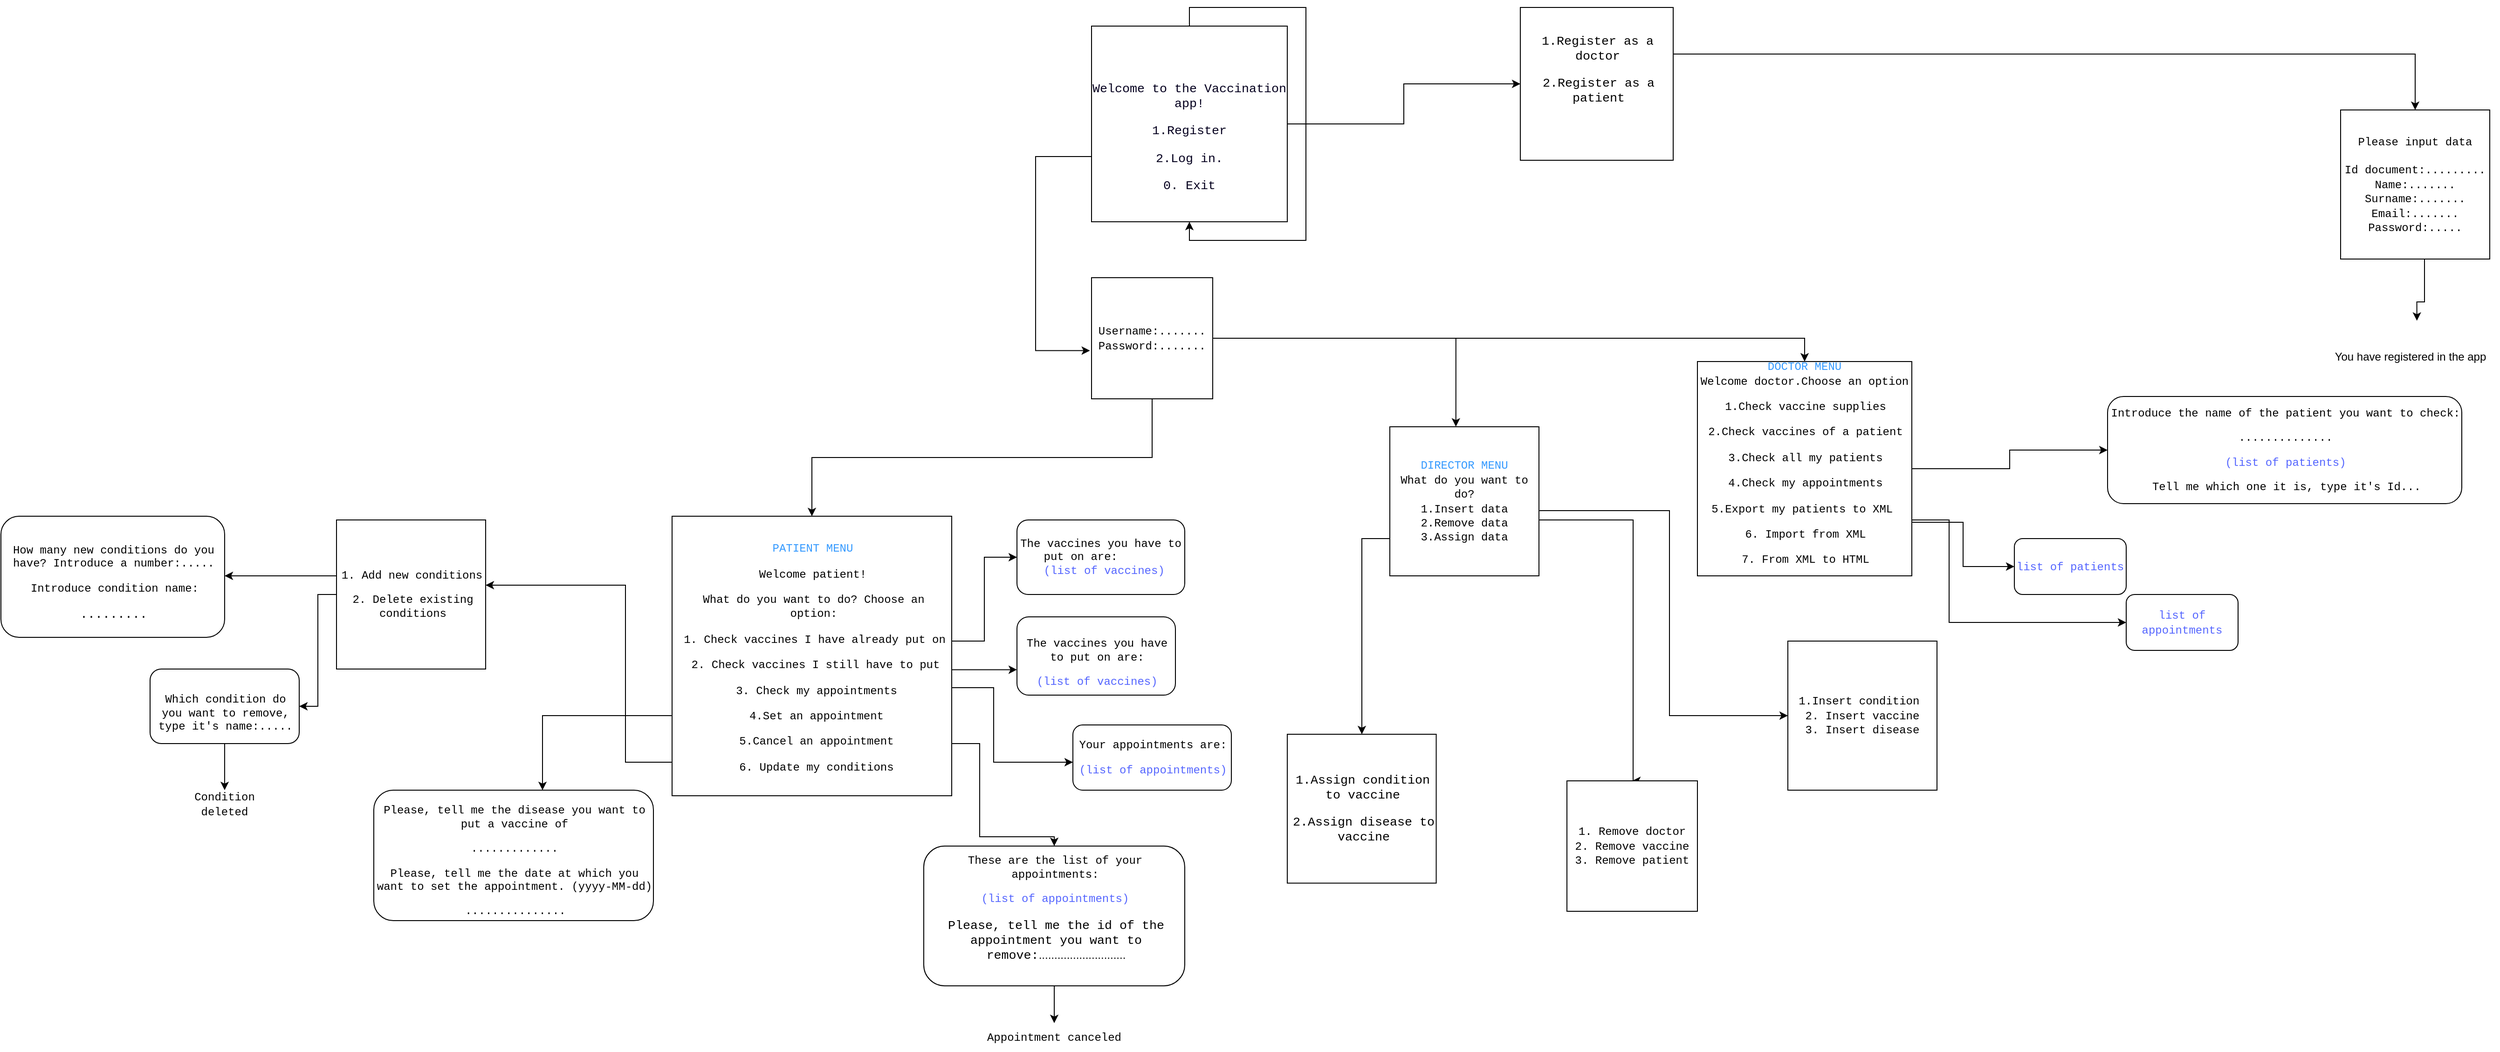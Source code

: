 <mxfile version="21.2.1" type="device">
  <diagram name="Página-1" id="_i81Xd9ckMjUkijjxAwh">
    <mxGraphModel dx="5470" dy="3653" grid="1" gridSize="10" guides="1" tooltips="1" connect="1" arrows="1" fold="1" page="1" pageScale="1" pageWidth="827" pageHeight="1169" math="0" shadow="0">
      <root>
        <mxCell id="0" />
        <mxCell id="1" parent="0" />
        <mxCell id="jmgHsOFiRTPEXdujloW--13" style="edgeStyle=orthogonalEdgeStyle;rounded=0;orthogonalLoop=1;jettySize=auto;html=1;" parent="1" source="TQERzV5RkQwyqlUsKJya-1" target="jmgHsOFiRTPEXdujloW--14" edge="1">
          <mxGeometry relative="1" as="geometry">
            <mxPoint x="790.0" y="-880" as="targetPoint" />
            <Array as="points">
              <mxPoint x="1500" y="-1080" />
            </Array>
          </mxGeometry>
        </mxCell>
        <mxCell id="TQERzV5RkQwyqlUsKJya-1" value="&lt;div style=&quot;padding: 0px 0px 0px 2px;&quot;&gt;&lt;div style=&quot;font-family: &amp;quot;Courier New&amp;quot;; font-size: 10pt;&quot;&gt;&lt;p style=&quot;&quot;&gt;&lt;span style=&quot;background-color: rgb(255, 255, 255); font-size: 10pt;&quot;&gt;1.Register as a doctor&lt;/span&gt;&lt;br&gt;&lt;/p&gt;&lt;div style=&quot;color: rgb(0, 0, 0); padding: 0px 0px 0px 2px;&quot;&gt;&lt;div style=&quot;font-size: 10pt;&quot;&gt;&lt;p style=&quot;&quot;&gt;&lt;span style=&quot;background-color: rgb(255, 255, 255);&quot;&gt;2.Register as a patient&lt;/span&gt;&lt;/p&gt;&lt;/div&gt;&lt;span style=&quot;background-color: rgb(255, 255, 255);&quot;&gt;&lt;br&gt;&lt;/span&gt;&lt;/div&gt;&lt;/div&gt;&lt;br&gt;&lt;/div&gt;" style="whiteSpace=wrap;html=1;aspect=fixed;" parent="1" vertex="1">
          <mxGeometry x="540" y="-1130" width="164" height="164" as="geometry" />
        </mxCell>
        <mxCell id="TQERzV5RkQwyqlUsKJya-3" style="edgeStyle=orthogonalEdgeStyle;rounded=0;orthogonalLoop=1;jettySize=auto;html=1;exitX=0.5;exitY=1;exitDx=0;exitDy=0;" parent="1" source="TQERzV5RkQwyqlUsKJya-1" target="TQERzV5RkQwyqlUsKJya-1" edge="1">
          <mxGeometry relative="1" as="geometry" />
        </mxCell>
        <mxCell id="TQERzV5RkQwyqlUsKJya-7" style="edgeStyle=orthogonalEdgeStyle;rounded=0;orthogonalLoop=1;jettySize=auto;html=1;exitX=0.5;exitY=1;exitDx=0;exitDy=0;" parent="1" source="TQERzV5RkQwyqlUsKJya-1" target="TQERzV5RkQwyqlUsKJya-1" edge="1">
          <mxGeometry relative="1" as="geometry" />
        </mxCell>
        <mxCell id="jmgHsOFiRTPEXdujloW--5" style="edgeStyle=orthogonalEdgeStyle;rounded=0;orthogonalLoop=1;jettySize=auto;html=1;entryX=0;entryY=0.5;entryDx=0;entryDy=0;" parent="1" source="jmgHsOFiRTPEXdujloW--1" target="TQERzV5RkQwyqlUsKJya-1" edge="1">
          <mxGeometry relative="1" as="geometry" />
        </mxCell>
        <mxCell id="jmgHsOFiRTPEXdujloW--6" style="edgeStyle=orthogonalEdgeStyle;rounded=0;orthogonalLoop=1;jettySize=auto;html=1;entryX=-0.013;entryY=0.602;entryDx=0;entryDy=0;entryPerimeter=0;" parent="1" source="jmgHsOFiRTPEXdujloW--1" target="jmgHsOFiRTPEXdujloW--4" edge="1">
          <mxGeometry relative="1" as="geometry">
            <mxPoint x="20" y="-760" as="targetPoint" />
            <Array as="points">
              <mxPoint x="20" y="-970" />
              <mxPoint x="20" y="-762" />
            </Array>
          </mxGeometry>
        </mxCell>
        <mxCell id="jmgHsOFiRTPEXdujloW--1" value="&lt;br&gt;&lt;br style=&quot;border-color: var(--border-color);&quot;&gt;&lt;p style=&quot;border-color: var(--border-color); font-family: &amp;quot;Courier New&amp;quot;; font-size: 13.333px;&quot;&gt;&lt;font style=&quot;border-color: var(--border-color); background-color: rgb(255, 255, 255);&quot; color=&quot;#05001f&quot;&gt;Welcome to the Vaccination app!&lt;/font&gt;&lt;/p&gt;&lt;p style=&quot;border-color: var(--border-color); font-family: &amp;quot;Courier New&amp;quot;; font-size: 13.333px;&quot;&gt;&lt;font style=&quot;border-color: var(--border-color); background-color: rgb(255, 255, 255);&quot; color=&quot;#05001f&quot;&gt;1.Register&lt;/font&gt;&lt;/p&gt;&lt;p style=&quot;border-color: var(--border-color); font-family: &amp;quot;Courier New&amp;quot;; font-size: 13.333px;&quot;&gt;&lt;font style=&quot;border-color: var(--border-color); background-color: rgb(255, 255, 255);&quot; color=&quot;#05001f&quot;&gt;2.Log in.&lt;/font&gt;&lt;/p&gt;&lt;p style=&quot;border-color: var(--border-color); font-family: &amp;quot;Courier New&amp;quot;; font-size: 13.333px;&quot;&gt;&lt;font style=&quot;border-color: var(--border-color); background-color: rgb(255, 255, 255);&quot; color=&quot;#05001f&quot;&gt;0. Exit&lt;/font&gt;&lt;/p&gt;" style="whiteSpace=wrap;html=1;aspect=fixed;" parent="1" vertex="1">
          <mxGeometry x="80" y="-1110" width="210" height="210" as="geometry" />
        </mxCell>
        <mxCell id="jmgHsOFiRTPEXdujloW--8" style="edgeStyle=orthogonalEdgeStyle;rounded=0;orthogonalLoop=1;jettySize=auto;html=1;entryX=0.443;entryY=-0.001;entryDx=0;entryDy=0;entryPerimeter=0;" parent="1" source="jmgHsOFiRTPEXdujloW--4" target="jmgHsOFiRTPEXdujloW--9" edge="1">
          <mxGeometry relative="1" as="geometry">
            <mxPoint x="360" y="-680.0" as="targetPoint" />
            <Array as="points">
              <mxPoint x="471" y="-775" />
            </Array>
          </mxGeometry>
        </mxCell>
        <mxCell id="jmgHsOFiRTPEXdujloW--19" style="edgeStyle=orthogonalEdgeStyle;rounded=0;orthogonalLoop=1;jettySize=auto;html=1;exitX=1;exitY=0.5;exitDx=0;exitDy=0;entryX=0.5;entryY=0;entryDx=0;entryDy=0;" parent="1" source="jmgHsOFiRTPEXdujloW--4" target="jmgHsOFiRTPEXdujloW--18" edge="1">
          <mxGeometry relative="1" as="geometry">
            <mxPoint x="660" y="-750" as="targetPoint" />
            <Array as="points">
              <mxPoint x="845" y="-775" />
            </Array>
          </mxGeometry>
        </mxCell>
        <mxCell id="jmgHsOFiRTPEXdujloW--20" style="edgeStyle=orthogonalEdgeStyle;rounded=0;orthogonalLoop=1;jettySize=auto;html=1;exitX=0.5;exitY=1;exitDx=0;exitDy=0;" parent="1" source="jmgHsOFiRTPEXdujloW--4" target="jmgHsOFiRTPEXdujloW--21" edge="1">
          <mxGeometry relative="1" as="geometry">
            <mxPoint x="145.333" y="-630" as="targetPoint" />
          </mxGeometry>
        </mxCell>
        <mxCell id="jmgHsOFiRTPEXdujloW--4" value="&lt;font face=&quot;Courier New&quot;&gt;Username:.......&lt;br&gt;Password:.......&lt;/font&gt;" style="whiteSpace=wrap;html=1;aspect=fixed;" parent="1" vertex="1">
          <mxGeometry x="80" y="-840" width="130" height="130" as="geometry" />
        </mxCell>
        <mxCell id="jmgHsOFiRTPEXdujloW--7" style="edgeStyle=orthogonalEdgeStyle;rounded=0;orthogonalLoop=1;jettySize=auto;html=1;" parent="1" source="jmgHsOFiRTPEXdujloW--1" target="jmgHsOFiRTPEXdujloW--1" edge="1">
          <mxGeometry relative="1" as="geometry">
            <Array as="points">
              <mxPoint x="185" y="-1130" />
              <mxPoint x="310" y="-1130" />
              <mxPoint x="310" y="-880" />
              <mxPoint x="185" y="-880" />
            </Array>
          </mxGeometry>
        </mxCell>
        <mxCell id="jmgHsOFiRTPEXdujloW--22" style="edgeStyle=orthogonalEdgeStyle;rounded=0;orthogonalLoop=1;jettySize=auto;html=1;entryX=0;entryY=0.5;entryDx=0;entryDy=0;" parent="1" source="jmgHsOFiRTPEXdujloW--9" target="jmgHsOFiRTPEXdujloW--23" edge="1">
          <mxGeometry relative="1" as="geometry">
            <mxPoint x="700" y="-370" as="targetPoint" />
            <Array as="points">
              <mxPoint x="700" y="-590" />
              <mxPoint x="700" y="-370" />
            </Array>
          </mxGeometry>
        </mxCell>
        <mxCell id="jmgHsOFiRTPEXdujloW--24" style="edgeStyle=orthogonalEdgeStyle;rounded=0;orthogonalLoop=1;jettySize=auto;html=1;exitX=1;exitY=0.75;exitDx=0;exitDy=0;" parent="1" source="jmgHsOFiRTPEXdujloW--9" edge="1">
          <mxGeometry relative="1" as="geometry">
            <mxPoint x="660" y="-300" as="targetPoint" />
            <Array as="points">
              <mxPoint x="560" y="-580" />
              <mxPoint x="661" y="-580" />
              <mxPoint x="661" y="-300" />
            </Array>
          </mxGeometry>
        </mxCell>
        <mxCell id="jmgHsOFiRTPEXdujloW--26" style="edgeStyle=orthogonalEdgeStyle;rounded=0;orthogonalLoop=1;jettySize=auto;html=1;exitX=0.5;exitY=1;exitDx=0;exitDy=0;" parent="1" source="jmgHsOFiRTPEXdujloW--9" target="jmgHsOFiRTPEXdujloW--27" edge="1">
          <mxGeometry relative="1" as="geometry">
            <mxPoint x="480.231" y="-320" as="targetPoint" />
            <Array as="points">
              <mxPoint x="400" y="-520" />
              <mxPoint x="400" y="-560" />
              <mxPoint x="370" y="-560" />
            </Array>
          </mxGeometry>
        </mxCell>
        <mxCell id="jmgHsOFiRTPEXdujloW--9" value="&lt;font face=&quot;Courier New&quot;&gt;&lt;font color=&quot;#3399ff&quot;&gt;DIRECTOR MENU&lt;/font&gt;&lt;br&gt;What do you want to do?&lt;br&gt;1.Insert data&lt;br&gt;2.Remove data&lt;br&gt;3.Assign data&lt;br&gt;&lt;/font&gt;" style="whiteSpace=wrap;html=1;aspect=fixed;" parent="1" vertex="1">
          <mxGeometry x="400" y="-680" width="160" height="160" as="geometry" />
        </mxCell>
        <mxCell id="jmgHsOFiRTPEXdujloW--49" style="edgeStyle=orthogonalEdgeStyle;rounded=0;orthogonalLoop=1;jettySize=auto;html=1;entryX=0.536;entryY=-0.276;entryDx=0;entryDy=0;entryPerimeter=0;" parent="1" source="jmgHsOFiRTPEXdujloW--14" target="jmgHsOFiRTPEXdujloW--16" edge="1">
          <mxGeometry relative="1" as="geometry">
            <Array as="points">
              <mxPoint x="1510" y="-814" />
            </Array>
          </mxGeometry>
        </mxCell>
        <mxCell id="jmgHsOFiRTPEXdujloW--14" value="&lt;font face=&quot;Courier New&quot;&gt;Please input data&lt;br&gt;&lt;br&gt;Id document:.........&lt;br&gt;Name:.......&lt;br&gt;Surname:.......&lt;br&gt;Email:.......&lt;br&gt;Password:.....&lt;/font&gt;" style="whiteSpace=wrap;html=1;aspect=fixed;" parent="1" vertex="1">
          <mxGeometry x="1420" y="-1020" width="160" height="160" as="geometry" />
        </mxCell>
        <mxCell id="jmgHsOFiRTPEXdujloW--16" value="You have registered in the app" style="text;html=1;strokeColor=none;fillColor=none;align=center;verticalAlign=middle;whiteSpace=wrap;rounded=0;" parent="1" vertex="1">
          <mxGeometry x="1400" y="-780" width="190" height="50" as="geometry" />
        </mxCell>
        <mxCell id="jmgHsOFiRTPEXdujloW--50" style="edgeStyle=orthogonalEdgeStyle;rounded=0;orthogonalLoop=1;jettySize=auto;html=1;" parent="1" source="jmgHsOFiRTPEXdujloW--18" target="jmgHsOFiRTPEXdujloW--51" edge="1">
          <mxGeometry relative="1" as="geometry">
            <mxPoint x="1150" y="-655" as="targetPoint" />
          </mxGeometry>
        </mxCell>
        <mxCell id="jmgHsOFiRTPEXdujloW--52" style="edgeStyle=orthogonalEdgeStyle;rounded=0;orthogonalLoop=1;jettySize=auto;html=1;exitX=1;exitY=0.75;exitDx=0;exitDy=0;" parent="1" source="jmgHsOFiRTPEXdujloW--18" target="jmgHsOFiRTPEXdujloW--53" edge="1">
          <mxGeometry relative="1" as="geometry">
            <mxPoint x="1130" y="-530" as="targetPoint" />
          </mxGeometry>
        </mxCell>
        <mxCell id="jmgHsOFiRTPEXdujloW--54" style="edgeStyle=orthogonalEdgeStyle;rounded=0;orthogonalLoop=1;jettySize=auto;html=1;" parent="1" source="jmgHsOFiRTPEXdujloW--18" target="jmgHsOFiRTPEXdujloW--55" edge="1">
          <mxGeometry relative="1" as="geometry">
            <mxPoint x="1250" y="-470" as="targetPoint" />
            <Array as="points">
              <mxPoint x="1000" y="-580" />
              <mxPoint x="1000" y="-470" />
              <mxPoint x="1060" y="-470" />
            </Array>
          </mxGeometry>
        </mxCell>
        <mxCell id="jmgHsOFiRTPEXdujloW--18" value="&lt;font style=&quot;font-size: 12px;&quot; face=&quot;Courier New&quot;&gt;&lt;font color=&quot;#3399ff&quot;&gt;DOCTOR MENU&lt;br&gt;&lt;/font&gt;&lt;span style=&quot;background-color: initial;&quot;&gt;&lt;span style=&quot;&quot;&gt;Welcome doctor.Choose an &lt;/span&gt;&lt;font style=&quot;font-size: 12px;&quot;&gt;option&lt;/font&gt;&lt;/span&gt;&lt;font style=&quot;font-size: 12px;&quot; color=&quot;#3399ff&quot;&gt;&lt;br&gt;&lt;/font&gt;&lt;/font&gt;&lt;div style=&quot;padding: 0px 0px 0px 2px;&quot;&gt;&lt;div style=&quot;&quot;&gt;&lt;p style=&quot;&quot;&gt;&lt;font style=&quot;font-size: 12px;&quot; face=&quot;Courier New&quot;&gt;1.Check vaccine supplies&lt;/font&gt;&lt;/p&gt;&lt;p style=&quot;&quot;&gt;&lt;font style=&quot;font-size: 12px;&quot; face=&quot;Courier New&quot;&gt;2.Check vaccines of a patient&lt;/font&gt;&lt;/p&gt;&lt;p style=&quot;&quot;&gt;&lt;font style=&quot;font-size: 12px;&quot; face=&quot;Courier New&quot;&gt;3.Check all my patients&lt;/font&gt;&lt;/p&gt;&lt;p style=&quot;&quot;&gt;&lt;font style=&quot;font-size: 12px;&quot; face=&quot;Courier New&quot;&gt;4.Check my appointments&lt;/font&gt;&lt;/p&gt;&lt;p style=&quot;&quot;&gt;&lt;font style=&quot;font-size: 12px;&quot; face=&quot;Courier New&quot;&gt;5.Export my patients to XML&amp;nbsp;&lt;/font&gt;&lt;/p&gt;&lt;p style=&quot;&quot;&gt;&lt;font style=&quot;font-size: 12px;&quot; face=&quot;Courier New&quot;&gt;6. Import from XML&lt;/font&gt;&lt;/p&gt;&lt;p style=&quot;&quot;&gt;&lt;font style=&quot;font-size: 12px;&quot; face=&quot;Courier New&quot;&gt;7. From XML to HTML&lt;/font&gt;&lt;/p&gt;&lt;/div&gt;&lt;/div&gt;" style="whiteSpace=wrap;html=1;aspect=fixed;" parent="1" vertex="1">
          <mxGeometry x="730" y="-750" width="230" height="230" as="geometry" />
        </mxCell>
        <mxCell id="jmgHsOFiRTPEXdujloW--28" style="edgeStyle=orthogonalEdgeStyle;rounded=0;orthogonalLoop=1;jettySize=auto;html=1;exitX=1.001;exitY=0.549;exitDx=0;exitDy=0;exitPerimeter=0;" parent="1" source="jmgHsOFiRTPEXdujloW--21" target="jmgHsOFiRTPEXdujloW--29" edge="1">
          <mxGeometry relative="1" as="geometry">
            <mxPoint x="30" y="-434" as="targetPoint" />
            <Array as="points">
              <mxPoint x="-60" y="-419" />
              <mxPoint x="-60" y="-419" />
            </Array>
          </mxGeometry>
        </mxCell>
        <mxCell id="jmgHsOFiRTPEXdujloW--30" style="edgeStyle=orthogonalEdgeStyle;rounded=0;orthogonalLoop=1;jettySize=auto;html=1;" parent="1" source="jmgHsOFiRTPEXdujloW--21" target="jmgHsOFiRTPEXdujloW--31" edge="1">
          <mxGeometry relative="1" as="geometry">
            <mxPoint y="-540" as="targetPoint" />
            <Array as="points">
              <mxPoint x="-35" y="-450" />
              <mxPoint x="-35" y="-540" />
            </Array>
          </mxGeometry>
        </mxCell>
        <mxCell id="jmgHsOFiRTPEXdujloW--32" style="edgeStyle=orthogonalEdgeStyle;rounded=0;orthogonalLoop=1;jettySize=auto;html=1;" parent="1" source="jmgHsOFiRTPEXdujloW--21" target="jmgHsOFiRTPEXdujloW--33" edge="1">
          <mxGeometry relative="1" as="geometry">
            <mxPoint x="20" y="-320" as="targetPoint" />
            <Array as="points">
              <mxPoint x="-25" y="-400" />
              <mxPoint x="-25" y="-320" />
            </Array>
          </mxGeometry>
        </mxCell>
        <mxCell id="jmgHsOFiRTPEXdujloW--34" style="edgeStyle=orthogonalEdgeStyle;rounded=0;orthogonalLoop=1;jettySize=auto;html=1;" parent="1" source="jmgHsOFiRTPEXdujloW--21" target="jmgHsOFiRTPEXdujloW--35" edge="1">
          <mxGeometry relative="1" as="geometry">
            <mxPoint x="-510.0" y="-270" as="targetPoint" />
            <Array as="points">
              <mxPoint x="-509" y="-370" />
              <mxPoint x="-509" y="-270" />
            </Array>
          </mxGeometry>
        </mxCell>
        <mxCell id="jmgHsOFiRTPEXdujloW--36" style="edgeStyle=orthogonalEdgeStyle;rounded=0;orthogonalLoop=1;jettySize=auto;html=1;" parent="1" source="jmgHsOFiRTPEXdujloW--21" target="jmgHsOFiRTPEXdujloW--37" edge="1">
          <mxGeometry relative="1" as="geometry">
            <mxPoint x="-20.0" y="-240" as="targetPoint" />
            <Array as="points">
              <mxPoint x="-40" y="-340" />
              <mxPoint x="-40" y="-240" />
            </Array>
          </mxGeometry>
        </mxCell>
        <mxCell id="jmgHsOFiRTPEXdujloW--40" style="edgeStyle=orthogonalEdgeStyle;rounded=0;orthogonalLoop=1;jettySize=auto;html=1;" parent="1" source="jmgHsOFiRTPEXdujloW--21" target="jmgHsOFiRTPEXdujloW--42" edge="1">
          <mxGeometry relative="1" as="geometry">
            <mxPoint x="-480" y="-433" as="targetPoint" />
            <Array as="points">
              <mxPoint x="-420" y="-320" />
              <mxPoint x="-420" y="-510" />
            </Array>
          </mxGeometry>
        </mxCell>
        <mxCell id="jmgHsOFiRTPEXdujloW--21" value="&lt;div style=&quot;padding: 0px 0px 0px 2px;&quot;&gt;&lt;font face=&quot;Courier New&quot;&gt;&lt;br&gt;&lt;/font&gt;&lt;div style=&quot;&quot;&gt;&lt;font face=&quot;Courier New&quot;&gt;&lt;font color=&quot;#3399ff&quot;&gt;PATIENT MENU&lt;/font&gt;&lt;br&gt;&lt;/font&gt;&lt;p style=&quot;&quot;&gt;&lt;font style=&quot;font-size: 12px;&quot; face=&quot;Courier New&quot;&gt;Welcome patient!&lt;/font&gt;&lt;/p&gt;&lt;div style=&quot;padding: 0px 0px 0px 2px;&quot;&gt;&lt;div style=&quot;&quot;&gt;&lt;p style=&quot;&quot;&gt;&lt;font style=&quot;font-size: 12px;&quot; face=&quot;Courier New&quot;&gt;What do you want to do? Choose an option:&lt;/font&gt;&lt;/p&gt;&lt;div style=&quot;padding: 0px 0px 0px 2px;&quot;&gt;&lt;div style=&quot;&quot;&gt;&lt;p style=&quot;&quot;&gt;&lt;font style=&quot;font-size: 12px;&quot; face=&quot;Courier New&quot;&gt;1. Check vaccines I have already put on&lt;/font&gt;&lt;/p&gt;&lt;div style=&quot;padding: 0px 0px 0px 2px;&quot;&gt;&lt;div style=&quot;&quot;&gt;&lt;p style=&quot;&quot;&gt;&lt;font style=&quot;font-size: 12px;&quot; face=&quot;Courier New&quot;&gt;2. Check vaccines I still have to put&lt;/font&gt;&lt;/p&gt;&lt;div style=&quot;padding: 0px 0px 0px 2px;&quot;&gt;&lt;div style=&quot;&quot;&gt;&lt;p style=&quot;&quot;&gt;&lt;font style=&quot;font-size: 12px;&quot; face=&quot;Courier New&quot;&gt;3. Check my appointments&lt;/font&gt;&lt;/p&gt;&lt;p style=&quot;&quot;&gt;&lt;font face=&quot;Courier New&quot;&gt;4.Set an appointment&lt;/font&gt;&lt;/p&gt;&lt;p style=&quot;&quot;&gt;&lt;font face=&quot;Courier New&quot;&gt;5.Cancel an appointment&lt;/font&gt;&lt;/p&gt;&lt;p style=&quot;&quot;&gt;&lt;font face=&quot;Courier New&quot;&gt;6. Update my conditions&lt;/font&gt;&lt;/p&gt;&lt;/div&gt;&lt;/div&gt;&lt;/div&gt;&lt;/div&gt;&lt;/div&gt;&lt;/div&gt;&lt;/div&gt;&lt;/div&gt;&lt;/div&gt;&lt;/div&gt;" style="whiteSpace=wrap;html=1;aspect=fixed;" parent="1" vertex="1">
          <mxGeometry x="-370" y="-584" width="300" height="300" as="geometry" />
        </mxCell>
        <mxCell id="jmgHsOFiRTPEXdujloW--23" value="&lt;font face=&quot;Courier New&quot;&gt;1.Insert condition&amp;nbsp;&lt;br&gt;2. Insert vaccine&lt;br&gt;3. Insert disease&lt;/font&gt;" style="whiteSpace=wrap;html=1;aspect=fixed;" parent="1" vertex="1">
          <mxGeometry x="827" y="-450" width="160" height="160" as="geometry" />
        </mxCell>
        <mxCell id="jmgHsOFiRTPEXdujloW--25" value="&lt;font face=&quot;Courier New&quot;&gt;1. Remove doctor&lt;br&gt;2. Remove vaccine&lt;br&gt;3. Remove patient&lt;/font&gt;" style="whiteSpace=wrap;html=1;aspect=fixed;" parent="1" vertex="1">
          <mxGeometry x="590" y="-300" width="140" height="140" as="geometry" />
        </mxCell>
        <mxCell id="jmgHsOFiRTPEXdujloW--27" value="&lt;div style=&quot;padding: 0px 0px 0px 2px;&quot;&gt;&lt;div style=&quot;font-family: &amp;quot;Courier New&amp;quot;; font-size: 10pt;&quot;&gt;&lt;p style=&quot;&quot;&gt;1.Assign condition to vaccine&lt;/p&gt;&lt;div style=&quot;padding: 0px 0px 0px 2px;&quot;&gt;&lt;div style=&quot;font-size: 10pt;&quot;&gt;&lt;p style=&quot;&quot;&gt;2.Assign disease to vaccine&lt;/p&gt;&lt;/div&gt;&lt;/div&gt;&lt;/div&gt;&lt;/div&gt;" style="whiteSpace=wrap;html=1;aspect=fixed;" parent="1" vertex="1">
          <mxGeometry x="290" y="-350" width="159.77" height="159.77" as="geometry" />
        </mxCell>
        <mxCell id="jmgHsOFiRTPEXdujloW--29" value="&lt;div style=&quot;padding: 0px 0px 0px 2px;&quot;&gt;&lt;br&gt;&lt;div style=&quot;font-family: &amp;quot;Courier New&amp;quot;;&quot;&gt;&lt;br&gt;&lt;p style=&quot;&quot;&gt;&lt;font style=&quot;font-size: 12px;&quot;&gt;The vaccines you have to put on are:&lt;/font&gt;&lt;/p&gt;&lt;p style=&quot;&quot;&gt;&lt;font color=&quot;#5465ff&quot; style=&quot;font-size: 12px;&quot;&gt;(list of vaccines)&lt;/font&gt;&lt;/p&gt;&lt;/div&gt;&lt;br&gt;&lt;/div&gt;" style="rounded=1;whiteSpace=wrap;html=1;" parent="1" vertex="1">
          <mxGeometry y="-476" width="170" height="84" as="geometry" />
        </mxCell>
        <mxCell id="jmgHsOFiRTPEXdujloW--31" value="&lt;p style=&quot;border-color: var(--border-color); font-family: &amp;quot;Courier New&amp;quot;;&quot;&gt;&lt;font style=&quot;border-color: var(--border-color);&quot;&gt;The vaccines you have to &lt;span style=&quot;white-space: pre;&quot;&gt; &lt;/span&gt;put on are:&amp;nbsp; &amp;nbsp; &amp;nbsp; &amp;nbsp; &amp;nbsp;&lt;/font&gt;&lt;span style=&quot;color: rgb(84, 101, 255); background-color: initial;&quot;&gt;(list of vaccines)&lt;/span&gt;&lt;/p&gt;" style="rounded=1;whiteSpace=wrap;html=1;" parent="1" vertex="1">
          <mxGeometry y="-580" width="180" height="80" as="geometry" />
        </mxCell>
        <mxCell id="jmgHsOFiRTPEXdujloW--33" value="&lt;div style=&quot;padding: 0px 0px 0px 2px;&quot;&gt;&lt;br&gt;&lt;div style=&quot;font-family: &amp;quot;Courier New&amp;quot;;&quot;&gt;&lt;br&gt;&lt;p style=&quot;&quot;&gt;&lt;font style=&quot;font-size: 12px;&quot;&gt;Your appointments are:&lt;/font&gt;&lt;/p&gt;&lt;p style=&quot;&quot;&gt;&lt;font style=&quot;font-size: 12px;&quot;&gt;&lt;font color=&quot;#5465ff&quot;&gt;(list of appointments)&lt;/font&gt;&lt;br&gt;&lt;/font&gt;&lt;/p&gt;&lt;div&gt;&lt;font style=&quot;font-size: 12px;&quot;&gt;&lt;span style=&quot;color: rgb(84, 101, 255);&quot;&gt;&lt;br&gt;&lt;/span&gt;&lt;/font&gt;&lt;/div&gt;&lt;/div&gt;&lt;br&gt;&lt;/div&gt;" style="rounded=1;whiteSpace=wrap;html=1;" parent="1" vertex="1">
          <mxGeometry x="60" y="-360" width="170" height="70" as="geometry" />
        </mxCell>
        <mxCell id="jmgHsOFiRTPEXdujloW--35" value="&lt;div style=&quot;padding: 0px 0px 0px 2px;&quot;&gt;&lt;div style=&quot;font-family: &amp;quot;Courier New&amp;quot;;&quot;&gt;&lt;br&gt;&lt;p style=&quot;&quot;&gt;Please, tell me the disease you want to put a vaccine of&lt;/p&gt;&lt;p style=&quot;&quot;&gt;.............&lt;/p&gt;&lt;p style=&quot;&quot;&gt;&lt;span style=&quot;background-color: initial;&quot;&gt;Please, tell me the date at which you want to set the appointment. (yyyy-MM-dd)&lt;/span&gt;&lt;/p&gt;&lt;div style=&quot;padding: 0px 0px 0px 2px;&quot;&gt;...............&lt;/div&gt;&lt;/div&gt;&lt;br&gt;&lt;/div&gt;" style="rounded=1;whiteSpace=wrap;html=1;" parent="1" vertex="1">
          <mxGeometry x="-690" y="-290" width="300" height="140" as="geometry" />
        </mxCell>
        <mxCell id="jmgHsOFiRTPEXdujloW--38" style="edgeStyle=orthogonalEdgeStyle;rounded=0;orthogonalLoop=1;jettySize=auto;html=1;" parent="1" source="jmgHsOFiRTPEXdujloW--37" target="jmgHsOFiRTPEXdujloW--39" edge="1">
          <mxGeometry relative="1" as="geometry">
            <mxPoint x="40.0" y="-50" as="targetPoint" />
          </mxGeometry>
        </mxCell>
        <mxCell id="jmgHsOFiRTPEXdujloW--37" value="&lt;div style=&quot;padding: 0px 0px 0px 2px;&quot;&gt;&lt;div style=&quot;font-family: &amp;quot;Courier New&amp;quot;;&quot;&gt;&lt;p style=&quot;&quot;&gt;&lt;font style=&quot;font-size: 12px;&quot;&gt;These are the list of your appointments:&lt;/font&gt;&lt;/p&gt;&lt;p style=&quot;&quot;&gt;&lt;font style=&quot;font-size: 12px;&quot;&gt;&lt;font color=&quot;#5465ff&quot;&gt;(list of appointments)&lt;/font&gt;&lt;/font&gt;&lt;/p&gt;&lt;div style=&quot;padding: 0px 0px 0px 2px;&quot;&gt;&lt;div style=&quot;font-size: 10pt;&quot;&gt;&lt;p style=&quot;&quot;&gt;Please, tell me the id of the appointment you want to remove:&lt;span style=&quot;background-color: initial; font-family: Helvetica; font-size: 12px;&quot;&gt;............................&lt;/span&gt;&lt;/p&gt;&lt;/div&gt;&lt;/div&gt;&lt;/div&gt;&lt;/div&gt;&lt;div style=&quot;padding: 0px 0px 0px 2px;&quot;&gt;&lt;br&gt;&lt;/div&gt;" style="rounded=1;whiteSpace=wrap;html=1;" parent="1" vertex="1">
          <mxGeometry x="-100" y="-230" width="280" height="150" as="geometry" />
        </mxCell>
        <mxCell id="jmgHsOFiRTPEXdujloW--39" value="&lt;font face=&quot;Courier New&quot;&gt;Appointment canceled&lt;/font&gt;" style="text;html=1;strokeColor=none;fillColor=none;align=center;verticalAlign=middle;whiteSpace=wrap;rounded=0;" parent="1" vertex="1">
          <mxGeometry x="-45" y="-40" width="170" height="30" as="geometry" />
        </mxCell>
        <mxCell id="jmgHsOFiRTPEXdujloW--43" style="edgeStyle=orthogonalEdgeStyle;rounded=0;orthogonalLoop=1;jettySize=auto;html=1;" parent="1" source="jmgHsOFiRTPEXdujloW--42" target="jmgHsOFiRTPEXdujloW--44" edge="1">
          <mxGeometry relative="1" as="geometry">
            <mxPoint x="-900" y="-520" as="targetPoint" />
            <Array as="points">
              <mxPoint x="-780" y="-520" />
              <mxPoint x="-780" y="-520" />
            </Array>
          </mxGeometry>
        </mxCell>
        <mxCell id="jmgHsOFiRTPEXdujloW--45" style="edgeStyle=orthogonalEdgeStyle;rounded=0;orthogonalLoop=1;jettySize=auto;html=1;" parent="1" source="jmgHsOFiRTPEXdujloW--42" target="jmgHsOFiRTPEXdujloW--46" edge="1">
          <mxGeometry relative="1" as="geometry">
            <mxPoint x="-830" y="-390" as="targetPoint" />
          </mxGeometry>
        </mxCell>
        <mxCell id="jmgHsOFiRTPEXdujloW--42" value="&lt;div style=&quot;padding: 0px 0px 0px 2px;&quot;&gt;&lt;div style=&quot;font-family: &amp;quot;Courier New&amp;quot;;&quot;&gt;&lt;p style=&quot;&quot;&gt;&lt;font style=&quot;font-size: 12px;&quot;&gt;1. Add new conditions&lt;/font&gt;&lt;/p&gt;&lt;div style=&quot;padding: 0px 0px 0px 2px;&quot;&gt;&lt;div style=&quot;&quot;&gt;&lt;p style=&quot;&quot;&gt;&lt;font style=&quot;font-size: 12px;&quot;&gt;2. Delete existing conditions&lt;/font&gt;&lt;/p&gt;&lt;/div&gt;&lt;/div&gt;&lt;/div&gt;&lt;/div&gt;" style="whiteSpace=wrap;html=1;aspect=fixed;" parent="1" vertex="1">
          <mxGeometry x="-730" y="-580" width="160" height="160" as="geometry" />
        </mxCell>
        <mxCell id="jmgHsOFiRTPEXdujloW--44" value="&lt;div style=&quot;padding: 0px 0px 0px 2px;&quot;&gt;&lt;br&gt;&lt;div style=&quot;font-family: &amp;quot;Courier New&amp;quot;;&quot;&gt;&lt;br&gt;&lt;p style=&quot;&quot;&gt;&lt;font style=&quot;font-size: 12px;&quot;&gt;How many new conditions do you have? Introduce a number:.....&lt;/font&gt;&lt;/p&gt;&lt;div style=&quot;padding: 0px 0px 0px 2px;&quot;&gt;&lt;div style=&quot;&quot;&gt;&lt;p style=&quot;&quot;&gt;&lt;font style=&quot;font-size: 12px;&quot;&gt;Introduce condition name:&lt;/font&gt;&lt;/p&gt;&lt;/div&gt;&lt;/div&gt;&lt;p style=&quot;font-size: 10pt;&quot;&gt;.........&lt;/p&gt;&lt;/div&gt;&lt;br&gt;&lt;/div&gt;" style="rounded=1;whiteSpace=wrap;html=1;" parent="1" vertex="1">
          <mxGeometry x="-1090" y="-584" width="240" height="130" as="geometry" />
        </mxCell>
        <mxCell id="jmgHsOFiRTPEXdujloW--47" style="edgeStyle=orthogonalEdgeStyle;rounded=0;orthogonalLoop=1;jettySize=auto;html=1;" parent="1" source="jmgHsOFiRTPEXdujloW--46" target="jmgHsOFiRTPEXdujloW--48" edge="1">
          <mxGeometry relative="1" as="geometry">
            <mxPoint x="-850" y="-290" as="targetPoint" />
          </mxGeometry>
        </mxCell>
        <mxCell id="jmgHsOFiRTPEXdujloW--46" value="&lt;div style=&quot;padding: 0px 0px 0px 2px;&quot;&gt;&lt;br&gt;&lt;div style=&quot;font-family: &amp;quot;Courier New&amp;quot;;&quot;&gt;&lt;br&gt;&lt;p style=&quot;&quot;&gt;&lt;font style=&quot;font-size: 12px;&quot;&gt;Which condition do you want to remove, type it&#39;s name:.....&lt;/font&gt;&lt;/p&gt;&lt;/div&gt;&lt;br&gt;&lt;/div&gt;" style="rounded=1;whiteSpace=wrap;html=1;" parent="1" vertex="1">
          <mxGeometry x="-930" y="-420" width="160" height="80" as="geometry" />
        </mxCell>
        <mxCell id="jmgHsOFiRTPEXdujloW--48" value="&lt;font face=&quot;Courier New&quot;&gt;Condition deleted&lt;/font&gt;" style="text;html=1;strokeColor=none;fillColor=none;align=center;verticalAlign=middle;whiteSpace=wrap;rounded=0;" parent="1" vertex="1">
          <mxGeometry x="-910" y="-290" width="120" height="30" as="geometry" />
        </mxCell>
        <mxCell id="jmgHsOFiRTPEXdujloW--51" value="&lt;div style=&quot;padding: 0px 0px 0px 2px;&quot;&gt;&lt;div style=&quot;font-family: &amp;quot;Courier New&amp;quot;;&quot;&gt;&lt;p style=&quot;&quot;&gt;&lt;font style=&quot;font-size: 12px;&quot;&gt;Introduce the name of the patient you want to check:&lt;/font&gt;&lt;/p&gt;&lt;p style=&quot;&quot;&gt;&lt;font style=&quot;font-size: 12px;&quot;&gt;..............&lt;/font&gt;&lt;/p&gt;&lt;p style=&quot;&quot;&gt;&lt;font color=&quot;#5465ff&quot; style=&quot;font-size: 12px;&quot;&gt;(list of patients)&lt;/font&gt;&lt;/p&gt;&lt;p style=&quot;&quot;&gt;&lt;font style=&quot;font-size: 12px;&quot;&gt;&lt;/font&gt;&lt;/p&gt;&lt;div style=&quot;padding: 0px 0px 0px 2px;&quot;&gt;&lt;div style=&quot;&quot;&gt;&lt;p style=&quot;&quot;&gt;&lt;font style=&quot;font-size: 12px;&quot;&gt;Tell me which one it is, type it&#39;s Id...&lt;/font&gt;&lt;/p&gt;&lt;/div&gt;&lt;/div&gt;&lt;/div&gt;&lt;/div&gt;" style="rounded=1;whiteSpace=wrap;html=1;" parent="1" vertex="1">
          <mxGeometry x="1170" y="-712.5" width="380" height="115" as="geometry" />
        </mxCell>
        <mxCell id="jmgHsOFiRTPEXdujloW--53" value="&lt;font face=&quot;Courier New&quot; color=&quot;#5465ff&quot;&gt;list of patients&lt;/font&gt;" style="rounded=1;whiteSpace=wrap;html=1;" parent="1" vertex="1">
          <mxGeometry x="1070" y="-560" width="120" height="60" as="geometry" />
        </mxCell>
        <mxCell id="jmgHsOFiRTPEXdujloW--55" value="&lt;font face=&quot;Courier New&quot; color=&quot;#5465ff&quot;&gt;list of appointments&lt;/font&gt;" style="rounded=1;whiteSpace=wrap;html=1;" parent="1" vertex="1">
          <mxGeometry x="1190" y="-500" width="120" height="60" as="geometry" />
        </mxCell>
      </root>
    </mxGraphModel>
  </diagram>
</mxfile>
